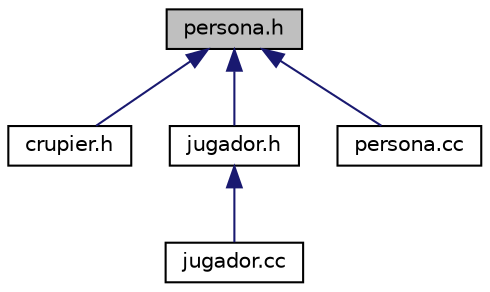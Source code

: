 digraph "persona.h"
{
 // LATEX_PDF_SIZE
  edge [fontname="Helvetica",fontsize="10",labelfontname="Helvetica",labelfontsize="10"];
  node [fontname="Helvetica",fontsize="10",shape=record];
  Node1 [label="persona.h",height=0.2,width=0.4,color="black", fillcolor="grey75", style="filled", fontcolor="black",tooltip="La clase persona representa la entidad persona."];
  Node1 -> Node2 [dir="back",color="midnightblue",fontsize="10",style="solid",fontname="Helvetica"];
  Node2 [label="crupier.h",height=0.2,width=0.4,color="black", fillcolor="white", style="filled",URL="$crupier_8h.html",tooltip="La clase crupier representa a los trabajadores del casino."];
  Node1 -> Node3 [dir="back",color="midnightblue",fontsize="10",style="solid",fontname="Helvetica"];
  Node3 [label="jugador.h",height=0.2,width=0.4,color="black", fillcolor="white", style="filled",URL="$jugador_8h.html",tooltip="La clase jugador representa a los jugadores del casino."];
  Node3 -> Node4 [dir="back",color="midnightblue",fontsize="10",style="solid",fontname="Helvetica"];
  Node4 [label="jugador.cc",height=0.2,width=0.4,color="black", fillcolor="white", style="filled",URL="$jugador_8cc.html",tooltip="Cuerpo de los métodos de la clase jugador."];
  Node1 -> Node5 [dir="back",color="midnightblue",fontsize="10",style="solid",fontname="Helvetica"];
  Node5 [label="persona.cc",height=0.2,width=0.4,color="black", fillcolor="white", style="filled",URL="$persona_8cc.html",tooltip="Cuerpo de los métodos de la clase persona."];
}
